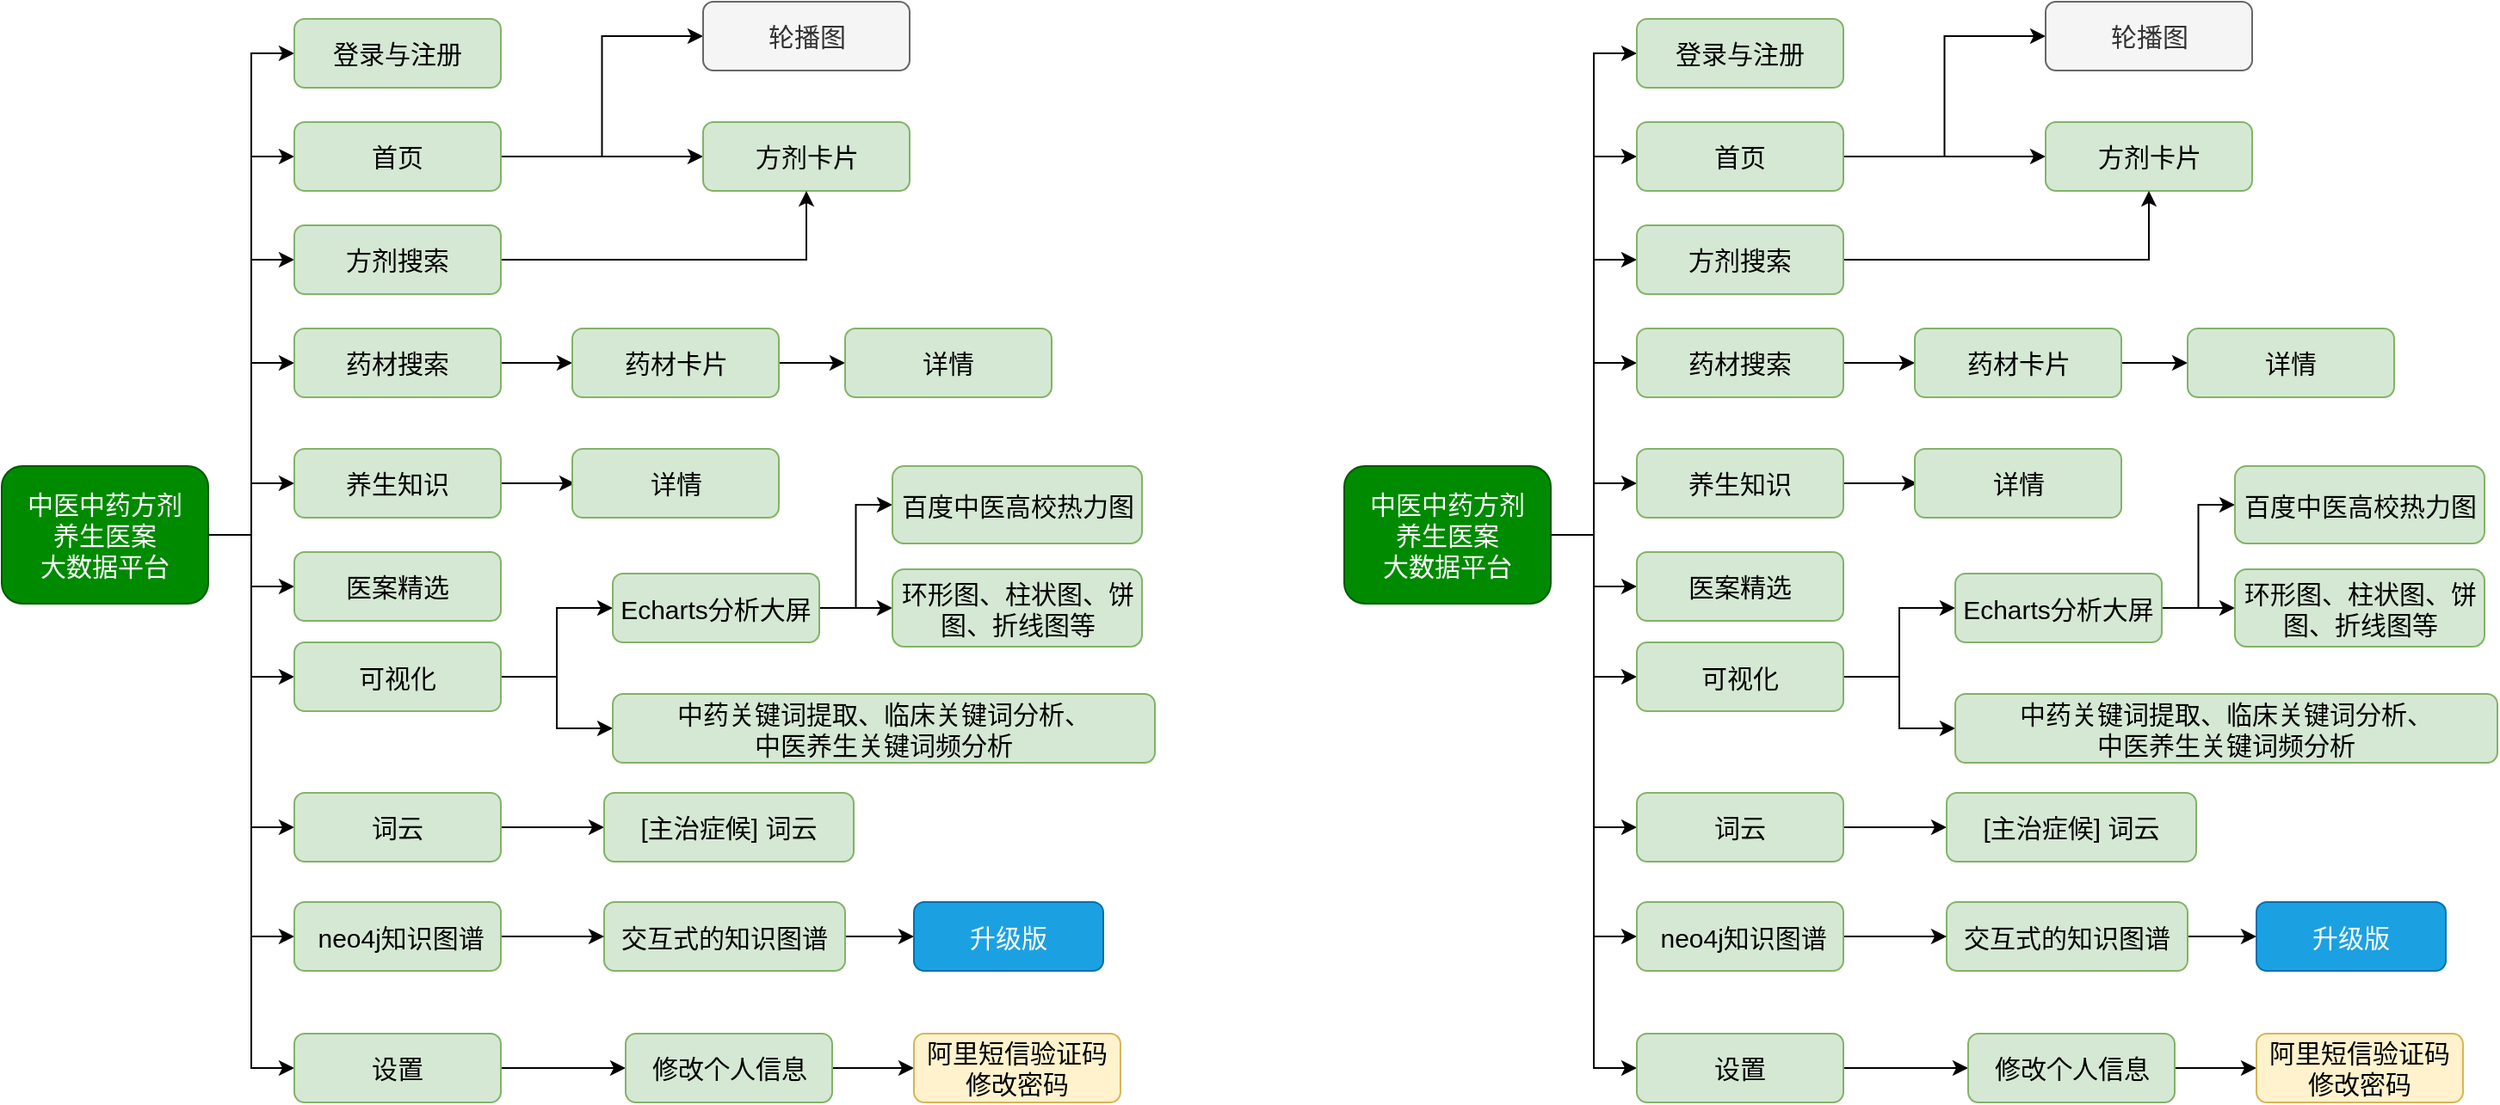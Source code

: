 <mxfile version="21.3.2" type="github">
  <diagram name="第 1 页" id="cnBMpmwu3O2mLDWDtyyw">
    <mxGraphModel dx="984" dy="1741" grid="1" gridSize="10" guides="1" tooltips="1" connect="1" arrows="1" fold="1" page="1" pageScale="1" pageWidth="827" pageHeight="1169" math="0" shadow="0">
      <root>
        <mxCell id="0" />
        <mxCell id="1" parent="0" />
        <mxCell id="d8EzzS2z0Zi32wdxlMhy-1" style="edgeStyle=orthogonalEdgeStyle;rounded=0;orthogonalLoop=1;jettySize=auto;html=1;exitX=1;exitY=0.5;exitDx=0;exitDy=0;entryX=0;entryY=0.5;entryDx=0;entryDy=0;" parent="1" source="d8EzzS2z0Zi32wdxlMhy-12" target="d8EzzS2z0Zi32wdxlMhy-16" edge="1">
          <mxGeometry relative="1" as="geometry" />
        </mxCell>
        <mxCell id="d8EzzS2z0Zi32wdxlMhy-2" style="edgeStyle=orthogonalEdgeStyle;rounded=0;orthogonalLoop=1;jettySize=auto;html=1;exitX=1;exitY=0.5;exitDx=0;exitDy=0;entryX=0;entryY=0.5;entryDx=0;entryDy=0;" parent="1" source="d8EzzS2z0Zi32wdxlMhy-12" target="d8EzzS2z0Zi32wdxlMhy-15" edge="1">
          <mxGeometry relative="1" as="geometry" />
        </mxCell>
        <mxCell id="d8EzzS2z0Zi32wdxlMhy-3" style="edgeStyle=orthogonalEdgeStyle;rounded=0;orthogonalLoop=1;jettySize=auto;html=1;exitX=1;exitY=0.5;exitDx=0;exitDy=0;entryX=0;entryY=0.5;entryDx=0;entryDy=0;" parent="1" source="d8EzzS2z0Zi32wdxlMhy-12" target="d8EzzS2z0Zi32wdxlMhy-19" edge="1">
          <mxGeometry relative="1" as="geometry" />
        </mxCell>
        <mxCell id="d8EzzS2z0Zi32wdxlMhy-4" style="edgeStyle=orthogonalEdgeStyle;rounded=0;orthogonalLoop=1;jettySize=auto;html=1;exitX=1;exitY=0.5;exitDx=0;exitDy=0;entryX=0;entryY=0.5;entryDx=0;entryDy=0;" parent="1" source="d8EzzS2z0Zi32wdxlMhy-12" target="d8EzzS2z0Zi32wdxlMhy-22" edge="1">
          <mxGeometry relative="1" as="geometry">
            <mxPoint x="230" y="-690" as="targetPoint" />
          </mxGeometry>
        </mxCell>
        <mxCell id="d8EzzS2z0Zi32wdxlMhy-6" style="edgeStyle=orthogonalEdgeStyle;rounded=0;orthogonalLoop=1;jettySize=auto;html=1;exitX=1;exitY=0.5;exitDx=0;exitDy=0;entryX=0;entryY=0.5;entryDx=0;entryDy=0;" parent="1" source="d8EzzS2z0Zi32wdxlMhy-12" target="d8EzzS2z0Zi32wdxlMhy-28" edge="1">
          <mxGeometry relative="1" as="geometry" />
        </mxCell>
        <mxCell id="d8EzzS2z0Zi32wdxlMhy-7" style="edgeStyle=orthogonalEdgeStyle;rounded=0;orthogonalLoop=1;jettySize=auto;html=1;exitX=1;exitY=0.5;exitDx=0;exitDy=0;entryX=0;entryY=0.5;entryDx=0;entryDy=0;" parent="1" source="d8EzzS2z0Zi32wdxlMhy-38" target="d8EzzS2z0Zi32wdxlMhy-32" edge="1">
          <mxGeometry relative="1" as="geometry">
            <mxPoint x="420" y="-510" as="sourcePoint" />
          </mxGeometry>
        </mxCell>
        <mxCell id="d8EzzS2z0Zi32wdxlMhy-9" style="edgeStyle=orthogonalEdgeStyle;rounded=0;orthogonalLoop=1;jettySize=auto;html=1;exitX=1;exitY=0.5;exitDx=0;exitDy=0;entryX=0;entryY=0.5;entryDx=0;entryDy=0;fontSize=20;" parent="1" source="d8EzzS2z0Zi32wdxlMhy-12" target="d8EzzS2z0Zi32wdxlMhy-38" edge="1">
          <mxGeometry relative="1" as="geometry" />
        </mxCell>
        <mxCell id="d8EzzS2z0Zi32wdxlMhy-10" style="edgeStyle=orthogonalEdgeStyle;rounded=0;orthogonalLoop=1;jettySize=auto;html=1;exitX=1;exitY=0.5;exitDx=0;exitDy=0;entryX=0;entryY=0.5;entryDx=0;entryDy=0;" parent="1" source="d8EzzS2z0Zi32wdxlMhy-12" target="d8EzzS2z0Zi32wdxlMhy-42" edge="1">
          <mxGeometry relative="1" as="geometry" />
        </mxCell>
        <mxCell id="d8EzzS2z0Zi32wdxlMhy-11" style="edgeStyle=orthogonalEdgeStyle;rounded=0;orthogonalLoop=1;jettySize=auto;html=1;exitX=1;exitY=0.5;exitDx=0;exitDy=0;entryX=0;entryY=0.5;entryDx=0;entryDy=0;fontSize=17;" parent="1" source="d8EzzS2z0Zi32wdxlMhy-12" target="d8EzzS2z0Zi32wdxlMhy-46" edge="1">
          <mxGeometry relative="1" as="geometry" />
        </mxCell>
        <mxCell id="d8EzzS2z0Zi32wdxlMhy-57" style="edgeStyle=orthogonalEdgeStyle;rounded=0;orthogonalLoop=1;jettySize=auto;html=1;exitX=1;exitY=0.5;exitDx=0;exitDy=0;entryX=0;entryY=0.5;entryDx=0;entryDy=0;" parent="1" source="d8EzzS2z0Zi32wdxlMhy-12" target="d8EzzS2z0Zi32wdxlMhy-53" edge="1">
          <mxGeometry relative="1" as="geometry" />
        </mxCell>
        <mxCell id="d8EzzS2z0Zi32wdxlMhy-60" style="edgeStyle=orthogonalEdgeStyle;rounded=0;orthogonalLoop=1;jettySize=auto;html=1;exitX=1;exitY=0.5;exitDx=0;exitDy=0;entryX=0;entryY=0.5;entryDx=0;entryDy=0;" parent="1" source="d8EzzS2z0Zi32wdxlMhy-12" target="d8EzzS2z0Zi32wdxlMhy-59" edge="1">
          <mxGeometry relative="1" as="geometry" />
        </mxCell>
        <mxCell id="d8EzzS2z0Zi32wdxlMhy-12" value="中医中药方剂&lt;br&gt;养生医案&lt;br&gt;大数据平台" style="rounded=1;whiteSpace=wrap;html=1;fontSize=15;fillColor=#008a00;strokeColor=#005700;fontColor=#ffffff;" parent="1" vertex="1">
          <mxGeometry x="100" y="-840" width="120" height="80" as="geometry" />
        </mxCell>
        <mxCell id="d8EzzS2z0Zi32wdxlMhy-13" style="edgeStyle=orthogonalEdgeStyle;rounded=0;orthogonalLoop=1;jettySize=auto;html=1;exitX=1;exitY=0.5;exitDx=0;exitDy=0;entryX=0;entryY=0.5;entryDx=0;entryDy=0;" parent="1" source="d8EzzS2z0Zi32wdxlMhy-15" target="d8EzzS2z0Zi32wdxlMhy-20" edge="1">
          <mxGeometry relative="1" as="geometry" />
        </mxCell>
        <mxCell id="d8EzzS2z0Zi32wdxlMhy-14" style="edgeStyle=orthogonalEdgeStyle;rounded=0;orthogonalLoop=1;jettySize=auto;html=1;exitX=1;exitY=0.5;exitDx=0;exitDy=0;entryX=0;entryY=0.5;entryDx=0;entryDy=0;fontSize=17;" parent="1" source="d8EzzS2z0Zi32wdxlMhy-15" target="d8EzzS2z0Zi32wdxlMhy-44" edge="1">
          <mxGeometry relative="1" as="geometry" />
        </mxCell>
        <mxCell id="d8EzzS2z0Zi32wdxlMhy-15" value="首页" style="rounded=1;whiteSpace=wrap;html=1;fontSize=15;fillColor=#d5e8d4;strokeColor=#82b366;" parent="1" vertex="1">
          <mxGeometry x="270" y="-1040" width="120" height="40" as="geometry" />
        </mxCell>
        <mxCell id="d8EzzS2z0Zi32wdxlMhy-16" value="登录与注册" style="rounded=1;whiteSpace=wrap;html=1;fontSize=15;fillColor=#d5e8d4;strokeColor=#82b366;" parent="1" vertex="1">
          <mxGeometry x="270" y="-1100" width="120" height="40" as="geometry" />
        </mxCell>
        <mxCell id="d8EzzS2z0Zi32wdxlMhy-17" style="edgeStyle=orthogonalEdgeStyle;rounded=0;orthogonalLoop=1;jettySize=auto;html=1;exitX=1;exitY=0.5;exitDx=0;exitDy=0;entryX=0;entryY=0.5;entryDx=0;entryDy=0;" parent="1" source="d8EzzS2z0Zi32wdxlMhy-19" target="d8EzzS2z0Zi32wdxlMhy-26" edge="1">
          <mxGeometry relative="1" as="geometry" />
        </mxCell>
        <mxCell id="d8EzzS2z0Zi32wdxlMhy-18" style="edgeStyle=orthogonalEdgeStyle;rounded=0;orthogonalLoop=1;jettySize=auto;html=1;exitX=1;exitY=0.5;exitDx=0;exitDy=0;entryX=0;entryY=0.5;entryDx=0;entryDy=0;fontSize=15;" parent="1" source="d8EzzS2z0Zi32wdxlMhy-19" target="d8EzzS2z0Zi32wdxlMhy-43" edge="1">
          <mxGeometry relative="1" as="geometry" />
        </mxCell>
        <mxCell id="d8EzzS2z0Zi32wdxlMhy-19" value="可视化" style="rounded=1;whiteSpace=wrap;html=1;fontSize=15;fillColor=#d5e8d4;strokeColor=#82b366;" parent="1" vertex="1">
          <mxGeometry x="270" y="-737.5" width="120" height="40" as="geometry" />
        </mxCell>
        <mxCell id="d8EzzS2z0Zi32wdxlMhy-20" value="方剂卡片" style="rounded=1;whiteSpace=wrap;html=1;fontSize=15;fillColor=#d5e8d4;strokeColor=#82b366;" parent="1" vertex="1">
          <mxGeometry x="507.5" y="-1040" width="120" height="40" as="geometry" />
        </mxCell>
        <mxCell id="d8EzzS2z0Zi32wdxlMhy-21" style="edgeStyle=orthogonalEdgeStyle;rounded=0;orthogonalLoop=1;jettySize=auto;html=1;exitX=1;exitY=0.5;exitDx=0;exitDy=0;entryX=0;entryY=0.5;entryDx=0;entryDy=0;" parent="1" source="d8EzzS2z0Zi32wdxlMhy-22" target="d8EzzS2z0Zi32wdxlMhy-24" edge="1">
          <mxGeometry relative="1" as="geometry" />
        </mxCell>
        <mxCell id="d8EzzS2z0Zi32wdxlMhy-22" value="词云" style="rounded=1;whiteSpace=wrap;html=1;fontSize=15;fillColor=#d5e8d4;strokeColor=#82b366;" parent="1" vertex="1">
          <mxGeometry x="270" y="-650" width="120" height="40" as="geometry" />
        </mxCell>
        <mxCell id="d8EzzS2z0Zi32wdxlMhy-24" value="[主治症候] 词云" style="rounded=1;whiteSpace=wrap;html=1;fontSize=15;fillColor=#d5e8d4;strokeColor=#82b366;" parent="1" vertex="1">
          <mxGeometry x="450" y="-650" width="145" height="40" as="geometry" />
        </mxCell>
        <mxCell id="d8EzzS2z0Zi32wdxlMhy-25" style="edgeStyle=orthogonalEdgeStyle;rounded=0;orthogonalLoop=1;jettySize=auto;html=1;exitX=1;exitY=0.5;exitDx=0;exitDy=0;entryX=0;entryY=0.5;entryDx=0;entryDy=0;" parent="1" source="d8EzzS2z0Zi32wdxlMhy-26" target="d8EzzS2z0Zi32wdxlMhy-33" edge="1">
          <mxGeometry relative="1" as="geometry" />
        </mxCell>
        <mxCell id="d8EzzS2z0Zi32wdxlMhy-63" style="edgeStyle=orthogonalEdgeStyle;rounded=0;orthogonalLoop=1;jettySize=auto;html=1;exitX=1;exitY=0.5;exitDx=0;exitDy=0;entryX=0;entryY=0.5;entryDx=0;entryDy=0;" parent="1" source="d8EzzS2z0Zi32wdxlMhy-26" target="d8EzzS2z0Zi32wdxlMhy-62" edge="1">
          <mxGeometry relative="1" as="geometry" />
        </mxCell>
        <mxCell id="d8EzzS2z0Zi32wdxlMhy-26" value="Echarts分析大屏" style="rounded=1;whiteSpace=wrap;html=1;fontSize=15;fillColor=#d5e8d4;strokeColor=#82b366;" parent="1" vertex="1">
          <mxGeometry x="455" y="-777.5" width="120" height="40" as="geometry" />
        </mxCell>
        <mxCell id="d8EzzS2z0Zi32wdxlMhy-27" value="" style="edgeStyle=orthogonalEdgeStyle;rounded=0;orthogonalLoop=1;jettySize=auto;html=1;entryX=0.5;entryY=1;entryDx=0;entryDy=0;" parent="1" source="d8EzzS2z0Zi32wdxlMhy-28" target="d8EzzS2z0Zi32wdxlMhy-20" edge="1">
          <mxGeometry relative="1" as="geometry">
            <mxPoint x="460" y="-980" as="targetPoint" />
          </mxGeometry>
        </mxCell>
        <mxCell id="d8EzzS2z0Zi32wdxlMhy-28" value="方剂搜索" style="rounded=1;whiteSpace=wrap;html=1;fontSize=15;fillColor=#d5e8d4;strokeColor=#82b366;" parent="1" vertex="1">
          <mxGeometry x="270" y="-980" width="120" height="40" as="geometry" />
        </mxCell>
        <mxCell id="d8EzzS2z0Zi32wdxlMhy-31" style="edgeStyle=orthogonalEdgeStyle;rounded=0;orthogonalLoop=1;jettySize=auto;html=1;exitX=1;exitY=0.5;exitDx=0;exitDy=0;entryX=0;entryY=0.5;entryDx=0;entryDy=0;" parent="1" source="d8EzzS2z0Zi32wdxlMhy-32" target="d8EzzS2z0Zi32wdxlMhy-34" edge="1">
          <mxGeometry relative="1" as="geometry" />
        </mxCell>
        <mxCell id="d8EzzS2z0Zi32wdxlMhy-32" value="修改个人信息" style="rounded=1;whiteSpace=wrap;html=1;fontSize=15;fillColor=#d5e8d4;strokeColor=#82b366;" parent="1" vertex="1">
          <mxGeometry x="462.5" y="-510" width="120" height="40" as="geometry" />
        </mxCell>
        <mxCell id="d8EzzS2z0Zi32wdxlMhy-33" value="环形图、柱状图、饼图、折线图等" style="rounded=1;whiteSpace=wrap;html=1;fontSize=15;fillColor=#d5e8d4;strokeColor=#82b366;" parent="1" vertex="1">
          <mxGeometry x="617.5" y="-780" width="145" height="45" as="geometry" />
        </mxCell>
        <mxCell id="d8EzzS2z0Zi32wdxlMhy-34" value="阿里短信验证码修改密码" style="rounded=1;whiteSpace=wrap;html=1;fontSize=15;fillColor=#fff2cc;strokeColor=#d6b656;" parent="1" vertex="1">
          <mxGeometry x="630" y="-510" width="120" height="40" as="geometry" />
        </mxCell>
        <mxCell id="d8EzzS2z0Zi32wdxlMhy-38" value="设置" style="rounded=1;whiteSpace=wrap;html=1;fontSize=15;fillColor=#d5e8d4;strokeColor=#82b366;" parent="1" vertex="1">
          <mxGeometry x="270" y="-510" width="120" height="40" as="geometry" />
        </mxCell>
        <mxCell id="d8EzzS2z0Zi32wdxlMhy-39" style="edgeStyle=orthogonalEdgeStyle;rounded=0;orthogonalLoop=1;jettySize=auto;html=1;exitX=1;exitY=0.5;exitDx=0;exitDy=0;entryX=0;entryY=0.5;entryDx=0;entryDy=0;fontSize=17;" parent="1" source="d8EzzS2z0Zi32wdxlMhy-40" target="d8EzzS2z0Zi32wdxlMhy-51" edge="1">
          <mxGeometry relative="1" as="geometry" />
        </mxCell>
        <mxCell id="d8EzzS2z0Zi32wdxlMhy-40" value="交互式的知识图谱" style="rounded=1;whiteSpace=wrap;html=1;fontSize=15;fillColor=#d5e8d4;strokeColor=#82b366;" parent="1" vertex="1">
          <mxGeometry x="450" y="-586.5" width="140" height="40" as="geometry" />
        </mxCell>
        <mxCell id="d8EzzS2z0Zi32wdxlMhy-41" style="edgeStyle=orthogonalEdgeStyle;rounded=0;orthogonalLoop=1;jettySize=auto;html=1;exitX=1;exitY=0.5;exitDx=0;exitDy=0;entryX=0;entryY=0.5;entryDx=0;entryDy=0;" parent="1" source="d8EzzS2z0Zi32wdxlMhy-42" target="d8EzzS2z0Zi32wdxlMhy-40" edge="1">
          <mxGeometry relative="1" as="geometry" />
        </mxCell>
        <mxCell id="d8EzzS2z0Zi32wdxlMhy-42" value="&amp;nbsp;neo4j知识图谱" style="rounded=1;whiteSpace=wrap;html=1;fontSize=15;fillColor=#d5e8d4;strokeColor=#82b366;" parent="1" vertex="1">
          <mxGeometry x="270" y="-586.5" width="120" height="40" as="geometry" />
        </mxCell>
        <mxCell id="d8EzzS2z0Zi32wdxlMhy-43" value="中药关键词提取、临床关键词分析、&lt;br&gt;中医养生关键词频分析" style="rounded=1;whiteSpace=wrap;html=1;fontSize=15;fillColor=#d5e8d4;strokeColor=#82b366;" parent="1" vertex="1">
          <mxGeometry x="455" y="-707.5" width="315" height="40" as="geometry" />
        </mxCell>
        <mxCell id="d8EzzS2z0Zi32wdxlMhy-44" value="轮播图" style="rounded=1;whiteSpace=wrap;html=1;fontSize=15;fillColor=#f5f5f5;strokeColor=#666666;fontColor=#333333;" parent="1" vertex="1">
          <mxGeometry x="507.5" y="-1110" width="120" height="40" as="geometry" />
        </mxCell>
        <mxCell id="d8EzzS2z0Zi32wdxlMhy-45" style="edgeStyle=orthogonalEdgeStyle;rounded=0;orthogonalLoop=1;jettySize=auto;html=1;exitX=1;exitY=0.5;exitDx=0;exitDy=0;entryX=0;entryY=0.5;entryDx=0;entryDy=0;fontSize=17;" parent="1" source="d8EzzS2z0Zi32wdxlMhy-46" target="d8EzzS2z0Zi32wdxlMhy-48" edge="1">
          <mxGeometry relative="1" as="geometry" />
        </mxCell>
        <mxCell id="d8EzzS2z0Zi32wdxlMhy-46" value="药材搜索" style="rounded=1;whiteSpace=wrap;html=1;fontSize=15;fillColor=#d5e8d4;strokeColor=#82b366;" parent="1" vertex="1">
          <mxGeometry x="270" y="-920" width="120" height="40" as="geometry" />
        </mxCell>
        <mxCell id="d8EzzS2z0Zi32wdxlMhy-47" style="edgeStyle=orthogonalEdgeStyle;rounded=0;orthogonalLoop=1;jettySize=auto;html=1;exitX=1;exitY=0.5;exitDx=0;exitDy=0;entryX=0;entryY=0.5;entryDx=0;entryDy=0;fontSize=17;" parent="1" source="d8EzzS2z0Zi32wdxlMhy-48" target="d8EzzS2z0Zi32wdxlMhy-49" edge="1">
          <mxGeometry relative="1" as="geometry" />
        </mxCell>
        <mxCell id="d8EzzS2z0Zi32wdxlMhy-48" value="药材卡片" style="rounded=1;whiteSpace=wrap;html=1;fontSize=15;fillColor=#d5e8d4;strokeColor=#82b366;" parent="1" vertex="1">
          <mxGeometry x="431.5" y="-920" width="120" height="40" as="geometry" />
        </mxCell>
        <mxCell id="d8EzzS2z0Zi32wdxlMhy-49" value="详情" style="rounded=1;whiteSpace=wrap;html=1;fontSize=15;fillColor=#d5e8d4;strokeColor=#82b366;" parent="1" vertex="1">
          <mxGeometry x="590" y="-920" width="120" height="40" as="geometry" />
        </mxCell>
        <mxCell id="d8EzzS2z0Zi32wdxlMhy-51" value="升级版" style="rounded=1;whiteSpace=wrap;html=1;fontSize=15;fillColor=#1ba1e2;strokeColor=#006EAF;fontColor=#ffffff;" parent="1" vertex="1">
          <mxGeometry x="630" y="-586.5" width="110" height="40" as="geometry" />
        </mxCell>
        <mxCell id="d8EzzS2z0Zi32wdxlMhy-52" style="edgeStyle=orthogonalEdgeStyle;rounded=0;orthogonalLoop=1;jettySize=auto;html=1;exitX=1;exitY=0.5;exitDx=0;exitDy=0;entryX=0;entryY=0.5;entryDx=0;entryDy=0;fontSize=17;" parent="1" source="d8EzzS2z0Zi32wdxlMhy-53" edge="1">
          <mxGeometry relative="1" as="geometry">
            <mxPoint x="433" y="-830" as="targetPoint" />
          </mxGeometry>
        </mxCell>
        <mxCell id="d8EzzS2z0Zi32wdxlMhy-53" value="养生知识" style="rounded=1;whiteSpace=wrap;html=1;fontSize=15;fillColor=#d5e8d4;strokeColor=#82b366;" parent="1" vertex="1">
          <mxGeometry x="270" y="-850" width="120" height="40" as="geometry" />
        </mxCell>
        <mxCell id="d8EzzS2z0Zi32wdxlMhy-56" value="详情" style="rounded=1;whiteSpace=wrap;html=1;fontSize=15;fillColor=#d5e8d4;strokeColor=#82b366;" parent="1" vertex="1">
          <mxGeometry x="431.5" y="-850" width="120" height="40" as="geometry" />
        </mxCell>
        <mxCell id="d8EzzS2z0Zi32wdxlMhy-59" value="医案精选" style="rounded=1;whiteSpace=wrap;html=1;fontSize=15;fillColor=#d5e8d4;strokeColor=#82b366;" parent="1" vertex="1">
          <mxGeometry x="270" y="-790" width="120" height="40" as="geometry" />
        </mxCell>
        <mxCell id="d8EzzS2z0Zi32wdxlMhy-62" value="百度中医高校热力图" style="rounded=1;whiteSpace=wrap;html=1;fontSize=15;fillColor=#d5e8d4;strokeColor=#82b366;" parent="1" vertex="1">
          <mxGeometry x="617.5" y="-840" width="145" height="45" as="geometry" />
        </mxCell>
        <mxCell id="D8rwGO-gOKSLSICI7qhx-1" style="edgeStyle=orthogonalEdgeStyle;rounded=0;orthogonalLoop=1;jettySize=auto;html=1;exitX=1;exitY=0.5;exitDx=0;exitDy=0;entryX=0;entryY=0.5;entryDx=0;entryDy=0;" edge="1" parent="1" source="D8rwGO-gOKSLSICI7qhx-12" target="D8rwGO-gOKSLSICI7qhx-16">
          <mxGeometry relative="1" as="geometry" />
        </mxCell>
        <mxCell id="D8rwGO-gOKSLSICI7qhx-2" style="edgeStyle=orthogonalEdgeStyle;rounded=0;orthogonalLoop=1;jettySize=auto;html=1;exitX=1;exitY=0.5;exitDx=0;exitDy=0;entryX=0;entryY=0.5;entryDx=0;entryDy=0;" edge="1" parent="1" source="D8rwGO-gOKSLSICI7qhx-12" target="D8rwGO-gOKSLSICI7qhx-15">
          <mxGeometry relative="1" as="geometry" />
        </mxCell>
        <mxCell id="D8rwGO-gOKSLSICI7qhx-3" style="edgeStyle=orthogonalEdgeStyle;rounded=0;orthogonalLoop=1;jettySize=auto;html=1;exitX=1;exitY=0.5;exitDx=0;exitDy=0;entryX=0;entryY=0.5;entryDx=0;entryDy=0;" edge="1" parent="1" source="D8rwGO-gOKSLSICI7qhx-12" target="D8rwGO-gOKSLSICI7qhx-19">
          <mxGeometry relative="1" as="geometry" />
        </mxCell>
        <mxCell id="D8rwGO-gOKSLSICI7qhx-4" style="edgeStyle=orthogonalEdgeStyle;rounded=0;orthogonalLoop=1;jettySize=auto;html=1;exitX=1;exitY=0.5;exitDx=0;exitDy=0;entryX=0;entryY=0.5;entryDx=0;entryDy=0;" edge="1" parent="1" source="D8rwGO-gOKSLSICI7qhx-12" target="D8rwGO-gOKSLSICI7qhx-22">
          <mxGeometry relative="1" as="geometry">
            <mxPoint x="1010" y="-690" as="targetPoint" />
          </mxGeometry>
        </mxCell>
        <mxCell id="D8rwGO-gOKSLSICI7qhx-5" style="edgeStyle=orthogonalEdgeStyle;rounded=0;orthogonalLoop=1;jettySize=auto;html=1;exitX=1;exitY=0.5;exitDx=0;exitDy=0;entryX=0;entryY=0.5;entryDx=0;entryDy=0;" edge="1" parent="1" source="D8rwGO-gOKSLSICI7qhx-12" target="D8rwGO-gOKSLSICI7qhx-28">
          <mxGeometry relative="1" as="geometry" />
        </mxCell>
        <mxCell id="D8rwGO-gOKSLSICI7qhx-6" style="edgeStyle=orthogonalEdgeStyle;rounded=0;orthogonalLoop=1;jettySize=auto;html=1;exitX=1;exitY=0.5;exitDx=0;exitDy=0;entryX=0;entryY=0.5;entryDx=0;entryDy=0;" edge="1" parent="1" source="D8rwGO-gOKSLSICI7qhx-33" target="D8rwGO-gOKSLSICI7qhx-30">
          <mxGeometry relative="1" as="geometry">
            <mxPoint x="1200" y="-510" as="sourcePoint" />
          </mxGeometry>
        </mxCell>
        <mxCell id="D8rwGO-gOKSLSICI7qhx-7" style="edgeStyle=orthogonalEdgeStyle;rounded=0;orthogonalLoop=1;jettySize=auto;html=1;exitX=1;exitY=0.5;exitDx=0;exitDy=0;entryX=0;entryY=0.5;entryDx=0;entryDy=0;fontSize=20;" edge="1" parent="1" source="D8rwGO-gOKSLSICI7qhx-12" target="D8rwGO-gOKSLSICI7qhx-33">
          <mxGeometry relative="1" as="geometry" />
        </mxCell>
        <mxCell id="D8rwGO-gOKSLSICI7qhx-8" style="edgeStyle=orthogonalEdgeStyle;rounded=0;orthogonalLoop=1;jettySize=auto;html=1;exitX=1;exitY=0.5;exitDx=0;exitDy=0;entryX=0;entryY=0.5;entryDx=0;entryDy=0;" edge="1" parent="1" source="D8rwGO-gOKSLSICI7qhx-12" target="D8rwGO-gOKSLSICI7qhx-37">
          <mxGeometry relative="1" as="geometry" />
        </mxCell>
        <mxCell id="D8rwGO-gOKSLSICI7qhx-9" style="edgeStyle=orthogonalEdgeStyle;rounded=0;orthogonalLoop=1;jettySize=auto;html=1;exitX=1;exitY=0.5;exitDx=0;exitDy=0;entryX=0;entryY=0.5;entryDx=0;entryDy=0;fontSize=17;" edge="1" parent="1" source="D8rwGO-gOKSLSICI7qhx-12" target="D8rwGO-gOKSLSICI7qhx-41">
          <mxGeometry relative="1" as="geometry" />
        </mxCell>
        <mxCell id="D8rwGO-gOKSLSICI7qhx-10" style="edgeStyle=orthogonalEdgeStyle;rounded=0;orthogonalLoop=1;jettySize=auto;html=1;exitX=1;exitY=0.5;exitDx=0;exitDy=0;entryX=0;entryY=0.5;entryDx=0;entryDy=0;" edge="1" parent="1" source="D8rwGO-gOKSLSICI7qhx-12" target="D8rwGO-gOKSLSICI7qhx-47">
          <mxGeometry relative="1" as="geometry" />
        </mxCell>
        <mxCell id="D8rwGO-gOKSLSICI7qhx-11" style="edgeStyle=orthogonalEdgeStyle;rounded=0;orthogonalLoop=1;jettySize=auto;html=1;exitX=1;exitY=0.5;exitDx=0;exitDy=0;entryX=0;entryY=0.5;entryDx=0;entryDy=0;" edge="1" parent="1" source="D8rwGO-gOKSLSICI7qhx-12" target="D8rwGO-gOKSLSICI7qhx-49">
          <mxGeometry relative="1" as="geometry" />
        </mxCell>
        <mxCell id="D8rwGO-gOKSLSICI7qhx-12" value="中医中药方剂&lt;br&gt;养生医案&lt;br&gt;大数据平台" style="rounded=1;whiteSpace=wrap;html=1;fontSize=15;fillColor=#008a00;strokeColor=#005700;fontColor=#ffffff;" vertex="1" parent="1">
          <mxGeometry x="880" y="-840" width="120" height="80" as="geometry" />
        </mxCell>
        <mxCell id="D8rwGO-gOKSLSICI7qhx-13" style="edgeStyle=orthogonalEdgeStyle;rounded=0;orthogonalLoop=1;jettySize=auto;html=1;exitX=1;exitY=0.5;exitDx=0;exitDy=0;entryX=0;entryY=0.5;entryDx=0;entryDy=0;" edge="1" parent="1" source="D8rwGO-gOKSLSICI7qhx-15" target="D8rwGO-gOKSLSICI7qhx-20">
          <mxGeometry relative="1" as="geometry" />
        </mxCell>
        <mxCell id="D8rwGO-gOKSLSICI7qhx-14" style="edgeStyle=orthogonalEdgeStyle;rounded=0;orthogonalLoop=1;jettySize=auto;html=1;exitX=1;exitY=0.5;exitDx=0;exitDy=0;entryX=0;entryY=0.5;entryDx=0;entryDy=0;fontSize=17;" edge="1" parent="1" source="D8rwGO-gOKSLSICI7qhx-15" target="D8rwGO-gOKSLSICI7qhx-39">
          <mxGeometry relative="1" as="geometry" />
        </mxCell>
        <mxCell id="D8rwGO-gOKSLSICI7qhx-15" value="首页" style="rounded=1;whiteSpace=wrap;html=1;fontSize=15;fillColor=#d5e8d4;strokeColor=#82b366;" vertex="1" parent="1">
          <mxGeometry x="1050" y="-1040" width="120" height="40" as="geometry" />
        </mxCell>
        <mxCell id="D8rwGO-gOKSLSICI7qhx-16" value="登录与注册" style="rounded=1;whiteSpace=wrap;html=1;fontSize=15;fillColor=#d5e8d4;strokeColor=#82b366;" vertex="1" parent="1">
          <mxGeometry x="1050" y="-1100" width="120" height="40" as="geometry" />
        </mxCell>
        <mxCell id="D8rwGO-gOKSLSICI7qhx-17" style="edgeStyle=orthogonalEdgeStyle;rounded=0;orthogonalLoop=1;jettySize=auto;html=1;exitX=1;exitY=0.5;exitDx=0;exitDy=0;entryX=0;entryY=0.5;entryDx=0;entryDy=0;" edge="1" parent="1" source="D8rwGO-gOKSLSICI7qhx-19" target="D8rwGO-gOKSLSICI7qhx-26">
          <mxGeometry relative="1" as="geometry" />
        </mxCell>
        <mxCell id="D8rwGO-gOKSLSICI7qhx-18" style="edgeStyle=orthogonalEdgeStyle;rounded=0;orthogonalLoop=1;jettySize=auto;html=1;exitX=1;exitY=0.5;exitDx=0;exitDy=0;entryX=0;entryY=0.5;entryDx=0;entryDy=0;fontSize=15;" edge="1" parent="1" source="D8rwGO-gOKSLSICI7qhx-19" target="D8rwGO-gOKSLSICI7qhx-38">
          <mxGeometry relative="1" as="geometry" />
        </mxCell>
        <mxCell id="D8rwGO-gOKSLSICI7qhx-19" value="可视化" style="rounded=1;whiteSpace=wrap;html=1;fontSize=15;fillColor=#d5e8d4;strokeColor=#82b366;" vertex="1" parent="1">
          <mxGeometry x="1050" y="-737.5" width="120" height="40" as="geometry" />
        </mxCell>
        <mxCell id="D8rwGO-gOKSLSICI7qhx-20" value="方剂卡片" style="rounded=1;whiteSpace=wrap;html=1;fontSize=15;fillColor=#d5e8d4;strokeColor=#82b366;" vertex="1" parent="1">
          <mxGeometry x="1287.5" y="-1040" width="120" height="40" as="geometry" />
        </mxCell>
        <mxCell id="D8rwGO-gOKSLSICI7qhx-21" style="edgeStyle=orthogonalEdgeStyle;rounded=0;orthogonalLoop=1;jettySize=auto;html=1;exitX=1;exitY=0.5;exitDx=0;exitDy=0;entryX=0;entryY=0.5;entryDx=0;entryDy=0;" edge="1" parent="1" source="D8rwGO-gOKSLSICI7qhx-22" target="D8rwGO-gOKSLSICI7qhx-23">
          <mxGeometry relative="1" as="geometry" />
        </mxCell>
        <mxCell id="D8rwGO-gOKSLSICI7qhx-22" value="词云" style="rounded=1;whiteSpace=wrap;html=1;fontSize=15;fillColor=#d5e8d4;strokeColor=#82b366;" vertex="1" parent="1">
          <mxGeometry x="1050" y="-650" width="120" height="40" as="geometry" />
        </mxCell>
        <mxCell id="D8rwGO-gOKSLSICI7qhx-23" value="[主治症候] 词云" style="rounded=1;whiteSpace=wrap;html=1;fontSize=15;fillColor=#d5e8d4;strokeColor=#82b366;" vertex="1" parent="1">
          <mxGeometry x="1230" y="-650" width="145" height="40" as="geometry" />
        </mxCell>
        <mxCell id="D8rwGO-gOKSLSICI7qhx-24" style="edgeStyle=orthogonalEdgeStyle;rounded=0;orthogonalLoop=1;jettySize=auto;html=1;exitX=1;exitY=0.5;exitDx=0;exitDy=0;entryX=0;entryY=0.5;entryDx=0;entryDy=0;" edge="1" parent="1" source="D8rwGO-gOKSLSICI7qhx-26" target="D8rwGO-gOKSLSICI7qhx-31">
          <mxGeometry relative="1" as="geometry" />
        </mxCell>
        <mxCell id="D8rwGO-gOKSLSICI7qhx-25" style="edgeStyle=orthogonalEdgeStyle;rounded=0;orthogonalLoop=1;jettySize=auto;html=1;exitX=1;exitY=0.5;exitDx=0;exitDy=0;entryX=0;entryY=0.5;entryDx=0;entryDy=0;" edge="1" parent="1" source="D8rwGO-gOKSLSICI7qhx-26" target="D8rwGO-gOKSLSICI7qhx-50">
          <mxGeometry relative="1" as="geometry" />
        </mxCell>
        <mxCell id="D8rwGO-gOKSLSICI7qhx-26" value="Echarts分析大屏" style="rounded=1;whiteSpace=wrap;html=1;fontSize=15;fillColor=#d5e8d4;strokeColor=#82b366;" vertex="1" parent="1">
          <mxGeometry x="1235" y="-777.5" width="120" height="40" as="geometry" />
        </mxCell>
        <mxCell id="D8rwGO-gOKSLSICI7qhx-27" value="" style="edgeStyle=orthogonalEdgeStyle;rounded=0;orthogonalLoop=1;jettySize=auto;html=1;entryX=0.5;entryY=1;entryDx=0;entryDy=0;" edge="1" parent="1" source="D8rwGO-gOKSLSICI7qhx-28" target="D8rwGO-gOKSLSICI7qhx-20">
          <mxGeometry relative="1" as="geometry">
            <mxPoint x="1240" y="-980" as="targetPoint" />
          </mxGeometry>
        </mxCell>
        <mxCell id="D8rwGO-gOKSLSICI7qhx-28" value="方剂搜索" style="rounded=1;whiteSpace=wrap;html=1;fontSize=15;fillColor=#d5e8d4;strokeColor=#82b366;" vertex="1" parent="1">
          <mxGeometry x="1050" y="-980" width="120" height="40" as="geometry" />
        </mxCell>
        <mxCell id="D8rwGO-gOKSLSICI7qhx-29" style="edgeStyle=orthogonalEdgeStyle;rounded=0;orthogonalLoop=1;jettySize=auto;html=1;exitX=1;exitY=0.5;exitDx=0;exitDy=0;entryX=0;entryY=0.5;entryDx=0;entryDy=0;" edge="1" parent="1" source="D8rwGO-gOKSLSICI7qhx-30" target="D8rwGO-gOKSLSICI7qhx-32">
          <mxGeometry relative="1" as="geometry" />
        </mxCell>
        <mxCell id="D8rwGO-gOKSLSICI7qhx-30" value="修改个人信息" style="rounded=1;whiteSpace=wrap;html=1;fontSize=15;fillColor=#d5e8d4;strokeColor=#82b366;" vertex="1" parent="1">
          <mxGeometry x="1242.5" y="-510" width="120" height="40" as="geometry" />
        </mxCell>
        <mxCell id="D8rwGO-gOKSLSICI7qhx-31" value="环形图、柱状图、饼图、折线图等" style="rounded=1;whiteSpace=wrap;html=1;fontSize=15;fillColor=#d5e8d4;strokeColor=#82b366;" vertex="1" parent="1">
          <mxGeometry x="1397.5" y="-780" width="145" height="45" as="geometry" />
        </mxCell>
        <mxCell id="D8rwGO-gOKSLSICI7qhx-32" value="阿里短信验证码修改密码" style="rounded=1;whiteSpace=wrap;html=1;fontSize=15;fillColor=#fff2cc;strokeColor=#d6b656;" vertex="1" parent="1">
          <mxGeometry x="1410" y="-510" width="120" height="40" as="geometry" />
        </mxCell>
        <mxCell id="D8rwGO-gOKSLSICI7qhx-33" value="设置" style="rounded=1;whiteSpace=wrap;html=1;fontSize=15;fillColor=#d5e8d4;strokeColor=#82b366;" vertex="1" parent="1">
          <mxGeometry x="1050" y="-510" width="120" height="40" as="geometry" />
        </mxCell>
        <mxCell id="D8rwGO-gOKSLSICI7qhx-34" style="edgeStyle=orthogonalEdgeStyle;rounded=0;orthogonalLoop=1;jettySize=auto;html=1;exitX=1;exitY=0.5;exitDx=0;exitDy=0;entryX=0;entryY=0.5;entryDx=0;entryDy=0;fontSize=17;" edge="1" parent="1" source="D8rwGO-gOKSLSICI7qhx-35" target="D8rwGO-gOKSLSICI7qhx-45">
          <mxGeometry relative="1" as="geometry" />
        </mxCell>
        <mxCell id="D8rwGO-gOKSLSICI7qhx-35" value="交互式的知识图谱" style="rounded=1;whiteSpace=wrap;html=1;fontSize=15;fillColor=#d5e8d4;strokeColor=#82b366;" vertex="1" parent="1">
          <mxGeometry x="1230" y="-586.5" width="140" height="40" as="geometry" />
        </mxCell>
        <mxCell id="D8rwGO-gOKSLSICI7qhx-36" style="edgeStyle=orthogonalEdgeStyle;rounded=0;orthogonalLoop=1;jettySize=auto;html=1;exitX=1;exitY=0.5;exitDx=0;exitDy=0;entryX=0;entryY=0.5;entryDx=0;entryDy=0;" edge="1" parent="1" source="D8rwGO-gOKSLSICI7qhx-37" target="D8rwGO-gOKSLSICI7qhx-35">
          <mxGeometry relative="1" as="geometry" />
        </mxCell>
        <mxCell id="D8rwGO-gOKSLSICI7qhx-37" value="&amp;nbsp;neo4j知识图谱" style="rounded=1;whiteSpace=wrap;html=1;fontSize=15;fillColor=#d5e8d4;strokeColor=#82b366;" vertex="1" parent="1">
          <mxGeometry x="1050" y="-586.5" width="120" height="40" as="geometry" />
        </mxCell>
        <mxCell id="D8rwGO-gOKSLSICI7qhx-38" value="中药关键词提取、临床关键词分析、&lt;br&gt;中医养生关键词频分析" style="rounded=1;whiteSpace=wrap;html=1;fontSize=15;fillColor=#d5e8d4;strokeColor=#82b366;" vertex="1" parent="1">
          <mxGeometry x="1235" y="-707.5" width="315" height="40" as="geometry" />
        </mxCell>
        <mxCell id="D8rwGO-gOKSLSICI7qhx-39" value="轮播图" style="rounded=1;whiteSpace=wrap;html=1;fontSize=15;fillColor=#f5f5f5;strokeColor=#666666;fontColor=#333333;" vertex="1" parent="1">
          <mxGeometry x="1287.5" y="-1110" width="120" height="40" as="geometry" />
        </mxCell>
        <mxCell id="D8rwGO-gOKSLSICI7qhx-40" style="edgeStyle=orthogonalEdgeStyle;rounded=0;orthogonalLoop=1;jettySize=auto;html=1;exitX=1;exitY=0.5;exitDx=0;exitDy=0;entryX=0;entryY=0.5;entryDx=0;entryDy=0;fontSize=17;" edge="1" parent="1" source="D8rwGO-gOKSLSICI7qhx-41" target="D8rwGO-gOKSLSICI7qhx-43">
          <mxGeometry relative="1" as="geometry" />
        </mxCell>
        <mxCell id="D8rwGO-gOKSLSICI7qhx-41" value="药材搜索" style="rounded=1;whiteSpace=wrap;html=1;fontSize=15;fillColor=#d5e8d4;strokeColor=#82b366;" vertex="1" parent="1">
          <mxGeometry x="1050" y="-920" width="120" height="40" as="geometry" />
        </mxCell>
        <mxCell id="D8rwGO-gOKSLSICI7qhx-42" style="edgeStyle=orthogonalEdgeStyle;rounded=0;orthogonalLoop=1;jettySize=auto;html=1;exitX=1;exitY=0.5;exitDx=0;exitDy=0;entryX=0;entryY=0.5;entryDx=0;entryDy=0;fontSize=17;" edge="1" parent="1" source="D8rwGO-gOKSLSICI7qhx-43" target="D8rwGO-gOKSLSICI7qhx-44">
          <mxGeometry relative="1" as="geometry" />
        </mxCell>
        <mxCell id="D8rwGO-gOKSLSICI7qhx-43" value="药材卡片" style="rounded=1;whiteSpace=wrap;html=1;fontSize=15;fillColor=#d5e8d4;strokeColor=#82b366;" vertex="1" parent="1">
          <mxGeometry x="1211.5" y="-920" width="120" height="40" as="geometry" />
        </mxCell>
        <mxCell id="D8rwGO-gOKSLSICI7qhx-44" value="详情" style="rounded=1;whiteSpace=wrap;html=1;fontSize=15;fillColor=#d5e8d4;strokeColor=#82b366;" vertex="1" parent="1">
          <mxGeometry x="1370" y="-920" width="120" height="40" as="geometry" />
        </mxCell>
        <mxCell id="D8rwGO-gOKSLSICI7qhx-45" value="升级版" style="rounded=1;whiteSpace=wrap;html=1;fontSize=15;fillColor=#1ba1e2;strokeColor=#006EAF;fontColor=#ffffff;" vertex="1" parent="1">
          <mxGeometry x="1410" y="-586.5" width="110" height="40" as="geometry" />
        </mxCell>
        <mxCell id="D8rwGO-gOKSLSICI7qhx-46" style="edgeStyle=orthogonalEdgeStyle;rounded=0;orthogonalLoop=1;jettySize=auto;html=1;exitX=1;exitY=0.5;exitDx=0;exitDy=0;entryX=0;entryY=0.5;entryDx=0;entryDy=0;fontSize=17;" edge="1" parent="1" source="D8rwGO-gOKSLSICI7qhx-47">
          <mxGeometry relative="1" as="geometry">
            <mxPoint x="1213" y="-830" as="targetPoint" />
          </mxGeometry>
        </mxCell>
        <mxCell id="D8rwGO-gOKSLSICI7qhx-47" value="养生知识" style="rounded=1;whiteSpace=wrap;html=1;fontSize=15;fillColor=#d5e8d4;strokeColor=#82b366;" vertex="1" parent="1">
          <mxGeometry x="1050" y="-850" width="120" height="40" as="geometry" />
        </mxCell>
        <mxCell id="D8rwGO-gOKSLSICI7qhx-48" value="详情" style="rounded=1;whiteSpace=wrap;html=1;fontSize=15;fillColor=#d5e8d4;strokeColor=#82b366;" vertex="1" parent="1">
          <mxGeometry x="1211.5" y="-850" width="120" height="40" as="geometry" />
        </mxCell>
        <mxCell id="D8rwGO-gOKSLSICI7qhx-49" value="医案精选" style="rounded=1;whiteSpace=wrap;html=1;fontSize=15;fillColor=#d5e8d4;strokeColor=#82b366;" vertex="1" parent="1">
          <mxGeometry x="1050" y="-790" width="120" height="40" as="geometry" />
        </mxCell>
        <mxCell id="D8rwGO-gOKSLSICI7qhx-50" value="百度中医高校热力图" style="rounded=1;whiteSpace=wrap;html=1;fontSize=15;fillColor=#d5e8d4;strokeColor=#82b366;" vertex="1" parent="1">
          <mxGeometry x="1397.5" y="-840" width="145" height="45" as="geometry" />
        </mxCell>
      </root>
    </mxGraphModel>
  </diagram>
</mxfile>
